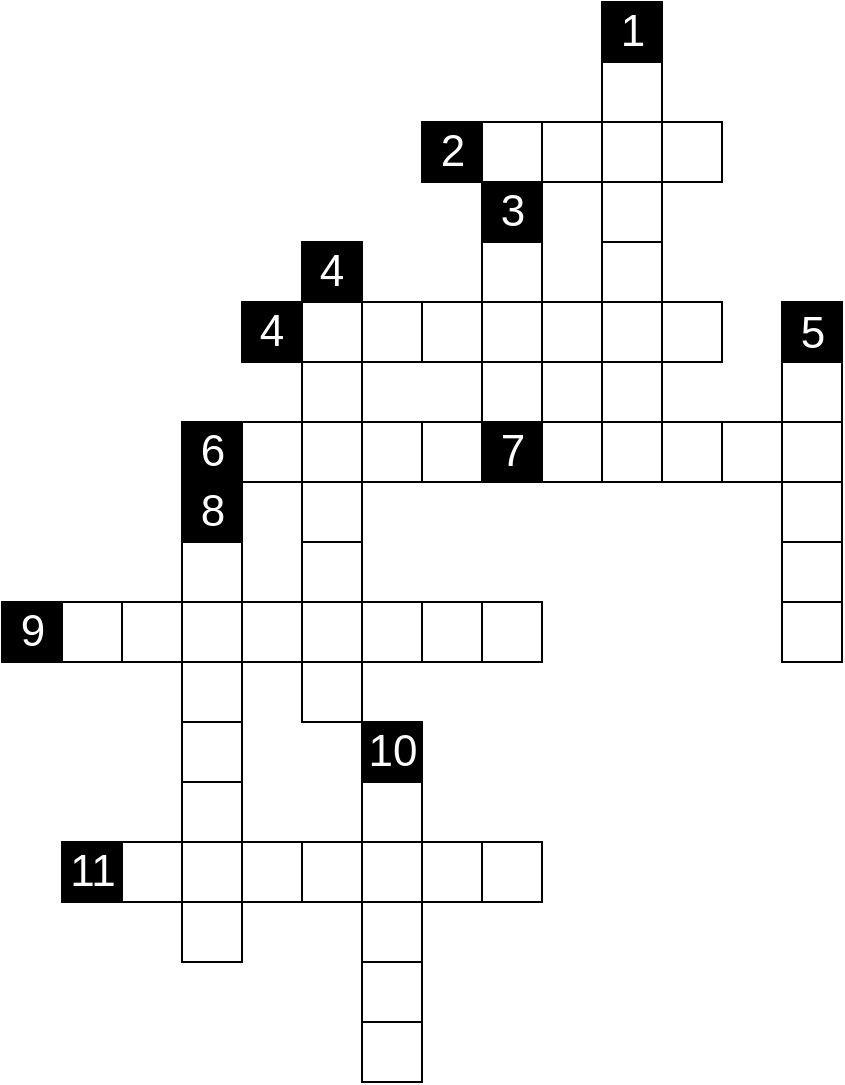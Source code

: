 <mxfile version="13.7.8" type="github"><diagram id="zztPcFJ8M-G224oMBQaR" name="Page-1"><mxGraphModel dx="868" dy="492" grid="0" gridSize="10" guides="1" tooltips="1" connect="1" arrows="1" fold="1" page="1" pageScale="1" pageWidth="600" pageHeight="700" math="0" shadow="0"><root><mxCell id="0"/><mxCell id="1" parent="0"/><mxCell id="adfh7t1TBE1sDEqvUpW3-1" value="" style="whiteSpace=wrap;html=1;aspect=fixed;fillColor=#000000;" vertex="1" parent="1"><mxGeometry x="390" y="60" width="30" height="30" as="geometry"/></mxCell><mxCell id="adfh7t1TBE1sDEqvUpW3-2" value="" style="whiteSpace=wrap;html=1;aspect=fixed;" vertex="1" parent="1"><mxGeometry x="390" y="90" width="30" height="30" as="geometry"/></mxCell><mxCell id="adfh7t1TBE1sDEqvUpW3-3" value="" style="whiteSpace=wrap;html=1;aspect=fixed;" vertex="1" parent="1"><mxGeometry x="390" y="120" width="30" height="30" as="geometry"/></mxCell><mxCell id="adfh7t1TBE1sDEqvUpW3-4" value="" style="whiteSpace=wrap;html=1;aspect=fixed;" vertex="1" parent="1"><mxGeometry x="390" y="150" width="30" height="30" as="geometry"/></mxCell><mxCell id="adfh7t1TBE1sDEqvUpW3-5" value="" style="whiteSpace=wrap;html=1;aspect=fixed;" vertex="1" parent="1"><mxGeometry x="390" y="180" width="30" height="30" as="geometry"/></mxCell><mxCell id="adfh7t1TBE1sDEqvUpW3-6" value="" style="whiteSpace=wrap;html=1;aspect=fixed;" vertex="1" parent="1"><mxGeometry x="390" y="210" width="30" height="30" as="geometry"/></mxCell><mxCell id="adfh7t1TBE1sDEqvUpW3-7" value="" style="whiteSpace=wrap;html=1;aspect=fixed;" vertex="1" parent="1"><mxGeometry x="390" y="240" width="30" height="30" as="geometry"/></mxCell><mxCell id="adfh7t1TBE1sDEqvUpW3-8" value="" style="whiteSpace=wrap;html=1;aspect=fixed;" vertex="1" parent="1"><mxGeometry x="390" y="270" width="30" height="30" as="geometry"/></mxCell><mxCell id="adfh7t1TBE1sDEqvUpW3-9" value="" style="whiteSpace=wrap;html=1;aspect=fixed;" vertex="1" parent="1"><mxGeometry x="420" y="270" width="30" height="30" as="geometry"/></mxCell><mxCell id="adfh7t1TBE1sDEqvUpW3-10" value="" style="whiteSpace=wrap;html=1;aspect=fixed;" vertex="1" parent="1"><mxGeometry x="450" y="270" width="30" height="30" as="geometry"/></mxCell><mxCell id="adfh7t1TBE1sDEqvUpW3-11" value="" style="whiteSpace=wrap;html=1;aspect=fixed;" vertex="1" parent="1"><mxGeometry x="480" y="270" width="30" height="30" as="geometry"/></mxCell><mxCell id="adfh7t1TBE1sDEqvUpW3-14" value="" style="whiteSpace=wrap;html=1;aspect=fixed;fillColor=#000000;" vertex="1" parent="1"><mxGeometry x="480" y="210" width="30" height="30" as="geometry"/></mxCell><mxCell id="adfh7t1TBE1sDEqvUpW3-15" value="" style="whiteSpace=wrap;html=1;aspect=fixed;" vertex="1" parent="1"><mxGeometry x="480" y="240" width="30" height="30" as="geometry"/></mxCell><mxCell id="adfh7t1TBE1sDEqvUpW3-16" value="" style="whiteSpace=wrap;html=1;aspect=fixed;" vertex="1" parent="1"><mxGeometry x="480" y="300" width="30" height="30" as="geometry"/></mxCell><mxCell id="adfh7t1TBE1sDEqvUpW3-17" value="" style="whiteSpace=wrap;html=1;aspect=fixed;" vertex="1" parent="1"><mxGeometry x="480" y="330" width="30" height="30" as="geometry"/></mxCell><mxCell id="adfh7t1TBE1sDEqvUpW3-18" value="" style="whiteSpace=wrap;html=1;aspect=fixed;" vertex="1" parent="1"><mxGeometry x="480" y="360" width="30" height="30" as="geometry"/></mxCell><mxCell id="adfh7t1TBE1sDEqvUpW3-19" value="" style="whiteSpace=wrap;html=1;aspect=fixed;" vertex="1" parent="1"><mxGeometry x="270" y="510" width="30" height="30" as="geometry"/></mxCell><mxCell id="adfh7t1TBE1sDEqvUpW3-20" value="" style="whiteSpace=wrap;html=1;aspect=fixed;" vertex="1" parent="1"><mxGeometry x="270" y="540" width="30" height="30" as="geometry"/></mxCell><mxCell id="adfh7t1TBE1sDEqvUpW3-21" value="" style="whiteSpace=wrap;html=1;aspect=fixed;" vertex="1" parent="1"><mxGeometry x="270" y="570" width="30" height="30" as="geometry"/></mxCell><mxCell id="adfh7t1TBE1sDEqvUpW3-22" value="" style="whiteSpace=wrap;html=1;aspect=fixed;" vertex="1" parent="1"><mxGeometry x="420" y="120" width="30" height="30" as="geometry"/></mxCell><mxCell id="adfh7t1TBE1sDEqvUpW3-23" value="" style="whiteSpace=wrap;html=1;aspect=fixed;" vertex="1" parent="1"><mxGeometry x="420" y="210" width="30" height="30" as="geometry"/></mxCell><mxCell id="adfh7t1TBE1sDEqvUpW3-26" value="" style="whiteSpace=wrap;html=1;aspect=fixed;fillColor=#000000;" vertex="1" parent="1"><mxGeometry x="300" y="120" width="30" height="30" as="geometry"/></mxCell><mxCell id="adfh7t1TBE1sDEqvUpW3-27" value="" style="whiteSpace=wrap;html=1;aspect=fixed;" vertex="1" parent="1"><mxGeometry x="330" y="120" width="30" height="30" as="geometry"/></mxCell><mxCell id="adfh7t1TBE1sDEqvUpW3-28" value="" style="whiteSpace=wrap;html=1;aspect=fixed;" vertex="1" parent="1"><mxGeometry x="360" y="120" width="30" height="30" as="geometry"/></mxCell><mxCell id="adfh7t1TBE1sDEqvUpW3-29" value="" style="whiteSpace=wrap;html=1;aspect=fixed;fillColor=#000000;" vertex="1" parent="1"><mxGeometry x="330" y="150" width="30" height="30" as="geometry"/></mxCell><mxCell id="adfh7t1TBE1sDEqvUpW3-30" value="" style="whiteSpace=wrap;html=1;aspect=fixed;" vertex="1" parent="1"><mxGeometry x="330" y="180" width="30" height="30" as="geometry"/></mxCell><mxCell id="adfh7t1TBE1sDEqvUpW3-31" value="" style="whiteSpace=wrap;html=1;aspect=fixed;" vertex="1" parent="1"><mxGeometry x="330" y="210" width="30" height="30" as="geometry"/></mxCell><mxCell id="adfh7t1TBE1sDEqvUpW3-32" value="" style="whiteSpace=wrap;html=1;aspect=fixed;" vertex="1" parent="1"><mxGeometry x="330" y="240" width="30" height="30" as="geometry"/></mxCell><mxCell id="adfh7t1TBE1sDEqvUpW3-33" value="" style="whiteSpace=wrap;html=1;aspect=fixed;fillColor=#000000;" vertex="1" parent="1"><mxGeometry x="330" y="270" width="30" height="30" as="geometry"/></mxCell><mxCell id="adfh7t1TBE1sDEqvUpW3-35" value="" style="whiteSpace=wrap;html=1;aspect=fixed;" vertex="1" parent="1"><mxGeometry x="360" y="270" width="30" height="30" as="geometry"/></mxCell><mxCell id="adfh7t1TBE1sDEqvUpW3-36" value="" style="whiteSpace=wrap;html=1;aspect=fixed;" vertex="1" parent="1"><mxGeometry x="210" y="270" width="30" height="30" as="geometry"/></mxCell><mxCell id="adfh7t1TBE1sDEqvUpW3-37" value="" style="whiteSpace=wrap;html=1;aspect=fixed;" vertex="1" parent="1"><mxGeometry x="240" y="270" width="30" height="30" as="geometry"/></mxCell><mxCell id="adfh7t1TBE1sDEqvUpW3-38" value="" style="whiteSpace=wrap;html=1;aspect=fixed;" vertex="1" parent="1"><mxGeometry x="270" y="270" width="30" height="30" as="geometry"/></mxCell><mxCell id="adfh7t1TBE1sDEqvUpW3-39" value="" style="whiteSpace=wrap;html=1;aspect=fixed;" vertex="1" parent="1"><mxGeometry x="300" y="270" width="30" height="30" as="geometry"/></mxCell><mxCell id="adfh7t1TBE1sDEqvUpW3-40" value="" style="whiteSpace=wrap;html=1;aspect=fixed;fillColor=#000000;" vertex="1" parent="1"><mxGeometry x="180" y="270" width="30" height="30" as="geometry"/></mxCell><mxCell id="adfh7t1TBE1sDEqvUpW3-41" value="" style="whiteSpace=wrap;html=1;aspect=fixed;fillColor=#000000;" vertex="1" parent="1"><mxGeometry x="240" y="180" width="30" height="30" as="geometry"/></mxCell><mxCell id="adfh7t1TBE1sDEqvUpW3-42" value="" style="whiteSpace=wrap;html=1;aspect=fixed;" vertex="1" parent="1"><mxGeometry x="240" y="210" width="30" height="30" as="geometry"/></mxCell><mxCell id="adfh7t1TBE1sDEqvUpW3-43" value="" style="whiteSpace=wrap;html=1;aspect=fixed;" vertex="1" parent="1"><mxGeometry x="240" y="240" width="30" height="30" as="geometry"/></mxCell><mxCell id="adfh7t1TBE1sDEqvUpW3-44" value="" style="whiteSpace=wrap;html=1;aspect=fixed;fillColor=#000000;" vertex="1" parent="1"><mxGeometry x="210" y="210" width="30" height="30" as="geometry"/></mxCell><mxCell id="adfh7t1TBE1sDEqvUpW3-45" value="" style="whiteSpace=wrap;html=1;aspect=fixed;" vertex="1" parent="1"><mxGeometry x="270" y="210" width="30" height="30" as="geometry"/></mxCell><mxCell id="adfh7t1TBE1sDEqvUpW3-46" value="" style="whiteSpace=wrap;html=1;aspect=fixed;" vertex="1" parent="1"><mxGeometry x="300" y="210" width="30" height="30" as="geometry"/></mxCell><mxCell id="adfh7t1TBE1sDEqvUpW3-47" value="" style="whiteSpace=wrap;html=1;aspect=fixed;" vertex="1" parent="1"><mxGeometry x="360" y="210" width="30" height="30" as="geometry"/></mxCell><mxCell id="adfh7t1TBE1sDEqvUpW3-48" value="" style="whiteSpace=wrap;html=1;aspect=fixed;" vertex="1" parent="1"><mxGeometry x="240" y="300" width="30" height="30" as="geometry"/></mxCell><mxCell id="adfh7t1TBE1sDEqvUpW3-49" value="" style="whiteSpace=wrap;html=1;aspect=fixed;" vertex="1" parent="1"><mxGeometry x="240" y="330" width="30" height="30" as="geometry"/></mxCell><mxCell id="adfh7t1TBE1sDEqvUpW3-50" value="" style="whiteSpace=wrap;html=1;aspect=fixed;" vertex="1" parent="1"><mxGeometry x="240" y="360" width="30" height="30" as="geometry"/></mxCell><mxCell id="adfh7t1TBE1sDEqvUpW3-51" value="" style="whiteSpace=wrap;html=1;aspect=fixed;" vertex="1" parent="1"><mxGeometry x="240" y="390" width="30" height="30" as="geometry"/></mxCell><mxCell id="adfh7t1TBE1sDEqvUpW3-52" value="" style="whiteSpace=wrap;html=1;aspect=fixed;" vertex="1" parent="1"><mxGeometry x="270" y="360" width="30" height="30" as="geometry"/></mxCell><mxCell id="adfh7t1TBE1sDEqvUpW3-53" value="" style="whiteSpace=wrap;html=1;aspect=fixed;" vertex="1" parent="1"><mxGeometry x="300" y="360" width="30" height="30" as="geometry"/></mxCell><mxCell id="adfh7t1TBE1sDEqvUpW3-54" value="" style="whiteSpace=wrap;html=1;aspect=fixed;" vertex="1" parent="1"><mxGeometry x="330" y="360" width="30" height="30" as="geometry"/></mxCell><mxCell id="adfh7t1TBE1sDEqvUpW3-55" value="" style="whiteSpace=wrap;html=1;aspect=fixed;" vertex="1" parent="1"><mxGeometry x="120" y="360" width="30" height="30" as="geometry"/></mxCell><mxCell id="adfh7t1TBE1sDEqvUpW3-56" value="" style="whiteSpace=wrap;html=1;aspect=fixed;" vertex="1" parent="1"><mxGeometry x="150" y="360" width="30" height="30" as="geometry"/></mxCell><mxCell id="adfh7t1TBE1sDEqvUpW3-57" value="" style="whiteSpace=wrap;html=1;aspect=fixed;" vertex="1" parent="1"><mxGeometry x="180" y="360" width="30" height="30" as="geometry"/></mxCell><mxCell id="adfh7t1TBE1sDEqvUpW3-58" value="" style="whiteSpace=wrap;html=1;aspect=fixed;" vertex="1" parent="1"><mxGeometry x="210" y="360" width="30" height="30" as="geometry"/></mxCell><mxCell id="adfh7t1TBE1sDEqvUpW3-59" value="" style="whiteSpace=wrap;html=1;aspect=fixed;fillColor=#000000;" vertex="1" parent="1"><mxGeometry x="90" y="360" width="30" height="30" as="geometry"/></mxCell><mxCell id="adfh7t1TBE1sDEqvUpW3-60" value="" style="whiteSpace=wrap;html=1;aspect=fixed;" vertex="1" parent="1"><mxGeometry x="270" y="450" width="30" height="30" as="geometry"/></mxCell><mxCell id="adfh7t1TBE1sDEqvUpW3-61" value="" style="whiteSpace=wrap;html=1;aspect=fixed;fillColor=#000000;" vertex="1" parent="1"><mxGeometry x="180" y="300" width="30" height="30" as="geometry"/></mxCell><mxCell id="adfh7t1TBE1sDEqvUpW3-62" value="" style="whiteSpace=wrap;html=1;aspect=fixed;" vertex="1" parent="1"><mxGeometry x="180" y="330" width="30" height="30" as="geometry"/></mxCell><mxCell id="adfh7t1TBE1sDEqvUpW3-63" value="" style="whiteSpace=wrap;html=1;aspect=fixed;" vertex="1" parent="1"><mxGeometry x="180" y="390" width="30" height="30" as="geometry"/></mxCell><mxCell id="adfh7t1TBE1sDEqvUpW3-64" value="" style="whiteSpace=wrap;html=1;aspect=fixed;" vertex="1" parent="1"><mxGeometry x="180" y="420" width="30" height="30" as="geometry"/></mxCell><mxCell id="adfh7t1TBE1sDEqvUpW3-65" value="" style="whiteSpace=wrap;html=1;aspect=fixed;" vertex="1" parent="1"><mxGeometry x="180" y="450" width="30" height="30" as="geometry"/></mxCell><mxCell id="adfh7t1TBE1sDEqvUpW3-66" value="" style="whiteSpace=wrap;html=1;aspect=fixed;" vertex="1" parent="1"><mxGeometry x="180" y="480" width="30" height="30" as="geometry"/></mxCell><mxCell id="adfh7t1TBE1sDEqvUpW3-67" value="" style="whiteSpace=wrap;html=1;aspect=fixed;" vertex="1" parent="1"><mxGeometry x="180" y="510" width="30" height="30" as="geometry"/></mxCell><mxCell id="adfh7t1TBE1sDEqvUpW3-68" value="" style="whiteSpace=wrap;html=1;aspect=fixed;fillColor=#000000;" vertex="1" parent="1"><mxGeometry x="120" y="480" width="30" height="30" as="geometry"/></mxCell><mxCell id="adfh7t1TBE1sDEqvUpW3-69" value="" style="whiteSpace=wrap;html=1;aspect=fixed;" vertex="1" parent="1"><mxGeometry x="150" y="480" width="30" height="30" as="geometry"/></mxCell><mxCell id="adfh7t1TBE1sDEqvUpW3-70" value="" style="whiteSpace=wrap;html=1;aspect=fixed;" vertex="1" parent="1"><mxGeometry x="240" y="480" width="30" height="30" as="geometry"/></mxCell><mxCell id="adfh7t1TBE1sDEqvUpW3-71" value="" style="whiteSpace=wrap;html=1;aspect=fixed;" vertex="1" parent="1"><mxGeometry x="270" y="480" width="30" height="30" as="geometry"/></mxCell><mxCell id="adfh7t1TBE1sDEqvUpW3-72" value="" style="whiteSpace=wrap;html=1;aspect=fixed;" vertex="1" parent="1"><mxGeometry x="300" y="480" width="30" height="30" as="geometry"/></mxCell><mxCell id="adfh7t1TBE1sDEqvUpW3-73" value="" style="whiteSpace=wrap;html=1;aspect=fixed;" vertex="1" parent="1"><mxGeometry x="330" y="480" width="30" height="30" as="geometry"/></mxCell><mxCell id="adfh7t1TBE1sDEqvUpW3-74" value="" style="whiteSpace=wrap;html=1;aspect=fixed;" vertex="1" parent="1"><mxGeometry x="210" y="480" width="30" height="30" as="geometry"/></mxCell><mxCell id="adfh7t1TBE1sDEqvUpW3-75" value="" style="whiteSpace=wrap;html=1;aspect=fixed;fillColor=#000000;" vertex="1" parent="1"><mxGeometry x="270" y="420" width="30" height="30" as="geometry"/></mxCell><mxCell id="adfh7t1TBE1sDEqvUpW3-76" value="&lt;font style=&quot;font-size: 22px&quot; color=&quot;#FFFFFF&quot;&gt;1&lt;/font&gt;" style="text;html=1;align=center;verticalAlign=middle;resizable=0;points=[];autosize=1;" vertex="1" parent="1"><mxGeometry x="394" y="64.5" width="22" height="21" as="geometry"/></mxCell><mxCell id="adfh7t1TBE1sDEqvUpW3-77" value="&lt;font style=&quot;font-size: 22px&quot; color=&quot;#FFFFFF&quot;&gt;2&lt;/font&gt;" style="text;html=1;align=center;verticalAlign=middle;resizable=0;points=[];autosize=1;" vertex="1" parent="1"><mxGeometry x="304" y="124.5" width="22" height="21" as="geometry"/></mxCell><mxCell id="adfh7t1TBE1sDEqvUpW3-78" value="&lt;font style=&quot;font-size: 22px&quot; color=&quot;#FFFFFF&quot;&gt;3&lt;/font&gt;" style="text;html=1;align=center;verticalAlign=middle;resizable=0;points=[];autosize=1;" vertex="1" parent="1"><mxGeometry x="334" y="154.5" width="22" height="21" as="geometry"/></mxCell><mxCell id="adfh7t1TBE1sDEqvUpW3-79" value="&lt;font style=&quot;font-size: 22px&quot; color=&quot;#FFFFFF&quot;&gt;4&lt;/font&gt;" style="text;html=1;strokeColor=none;fillColor=none;align=center;verticalAlign=middle;whiteSpace=wrap;rounded=0;" vertex="1" parent="1"><mxGeometry x="205" y="215" width="40" height="20" as="geometry"/></mxCell><mxCell id="adfh7t1TBE1sDEqvUpW3-80" value="&lt;font style=&quot;font-size: 22px&quot; color=&quot;#FFFFFF&quot;&gt;4&lt;/font&gt;" style="text;html=1;strokeColor=none;fillColor=none;align=center;verticalAlign=middle;whiteSpace=wrap;rounded=0;" vertex="1" parent="1"><mxGeometry x="235" y="185" width="40" height="20" as="geometry"/></mxCell><mxCell id="adfh7t1TBE1sDEqvUpW3-81" value="&lt;font style=&quot;font-size: 22px&quot; color=&quot;#FFFFFF&quot;&gt;6&lt;/font&gt;" style="text;html=1;align=center;verticalAlign=middle;resizable=0;points=[];autosize=1;" vertex="1" parent="1"><mxGeometry x="184" y="274.5" width="22" height="21" as="geometry"/></mxCell><mxCell id="adfh7t1TBE1sDEqvUpW3-82" value="&lt;font style=&quot;font-size: 22px&quot; color=&quot;#FFFFFF&quot;&gt;8&lt;/font&gt;" style="text;html=1;align=center;verticalAlign=middle;resizable=0;points=[];autosize=1;" vertex="1" parent="1"><mxGeometry x="184" y="304.5" width="22" height="21" as="geometry"/></mxCell><mxCell id="adfh7t1TBE1sDEqvUpW3-83" value="&lt;font style=&quot;font-size: 22px&quot; color=&quot;#FFFFFF&quot;&gt;7&lt;/font&gt;" style="text;html=1;align=center;verticalAlign=middle;resizable=0;points=[];autosize=1;" vertex="1" parent="1"><mxGeometry x="334" y="274.5" width="22" height="21" as="geometry"/></mxCell><mxCell id="adfh7t1TBE1sDEqvUpW3-84" value="&lt;font style=&quot;font-size: 22px&quot; color=&quot;#FFFFFF&quot;&gt;9&lt;/font&gt;" style="text;html=1;align=center;verticalAlign=middle;resizable=0;points=[];autosize=1;" vertex="1" parent="1"><mxGeometry x="94" y="364.5" width="22" height="21" as="geometry"/></mxCell><mxCell id="adfh7t1TBE1sDEqvUpW3-85" value="&lt;font style=&quot;font-size: 22px&quot; color=&quot;#FFFFFF&quot;&gt;10&lt;/font&gt;" style="text;html=1;align=center;verticalAlign=middle;resizable=0;points=[];autosize=1;" vertex="1" parent="1"><mxGeometry x="268" y="424.5" width="34" height="21" as="geometry"/></mxCell><mxCell id="adfh7t1TBE1sDEqvUpW3-86" value="&lt;font style=&quot;font-size: 22px&quot; color=&quot;#FFFFFF&quot;&gt;11&lt;/font&gt;" style="text;html=1;align=center;verticalAlign=middle;resizable=0;points=[];autosize=1;" vertex="1" parent="1"><mxGeometry x="118" y="484.5" width="34" height="21" as="geometry"/></mxCell><mxCell id="adfh7t1TBE1sDEqvUpW3-87" value="&lt;font style=&quot;font-size: 22px&quot; color=&quot;#FFFFFF&quot;&gt;5&lt;/font&gt;" style="text;html=1;align=center;verticalAlign=middle;resizable=0;points=[];autosize=1;" vertex="1" parent="1"><mxGeometry x="484" y="215" width="22" height="21" as="geometry"/></mxCell></root></mxGraphModel></diagram></mxfile>